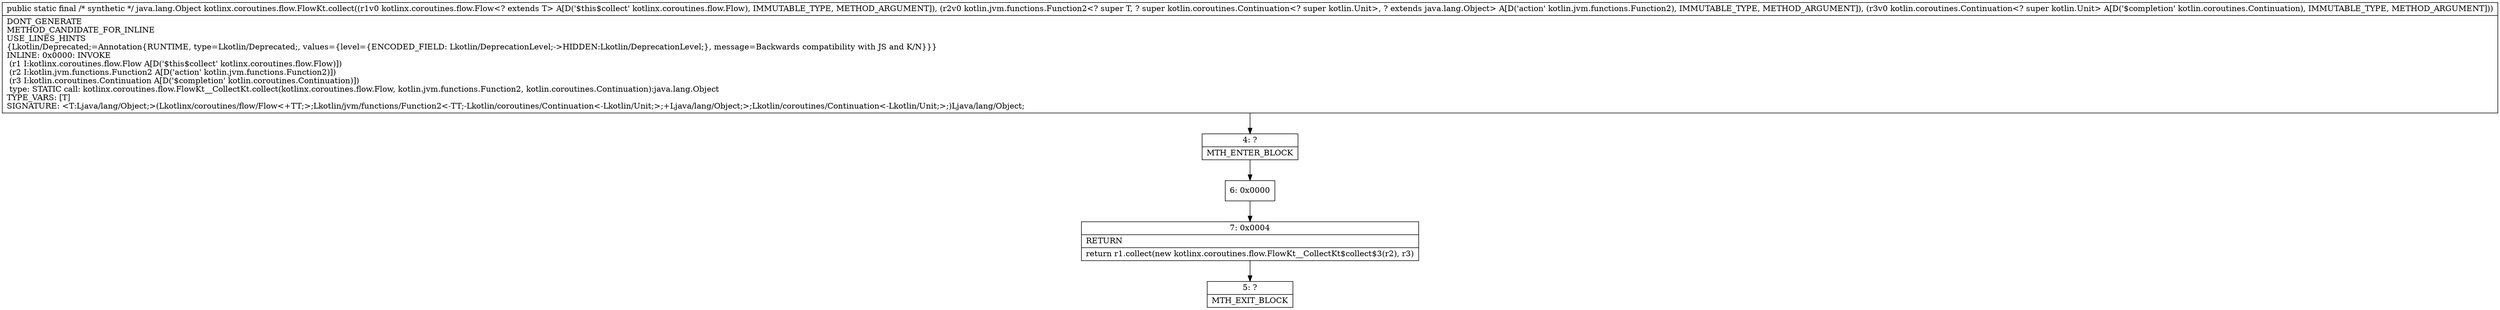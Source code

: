 digraph "CFG forkotlinx.coroutines.flow.FlowKt.collect(Lkotlinx\/coroutines\/flow\/Flow;Lkotlin\/jvm\/functions\/Function2;Lkotlin\/coroutines\/Continuation;)Ljava\/lang\/Object;" {
Node_4 [shape=record,label="{4\:\ ?|MTH_ENTER_BLOCK\l}"];
Node_6 [shape=record,label="{6\:\ 0x0000}"];
Node_7 [shape=record,label="{7\:\ 0x0004|RETURN\l|return r1.collect(new kotlinx.coroutines.flow.FlowKt__CollectKt$collect$3(r2), r3)\l}"];
Node_5 [shape=record,label="{5\:\ ?|MTH_EXIT_BLOCK\l}"];
MethodNode[shape=record,label="{public static final \/* synthetic *\/ java.lang.Object kotlinx.coroutines.flow.FlowKt.collect((r1v0 kotlinx.coroutines.flow.Flow\<? extends T\> A[D('$this$collect' kotlinx.coroutines.flow.Flow), IMMUTABLE_TYPE, METHOD_ARGUMENT]), (r2v0 kotlin.jvm.functions.Function2\<? super T, ? super kotlin.coroutines.Continuation\<? super kotlin.Unit\>, ? extends java.lang.Object\> A[D('action' kotlin.jvm.functions.Function2), IMMUTABLE_TYPE, METHOD_ARGUMENT]), (r3v0 kotlin.coroutines.Continuation\<? super kotlin.Unit\> A[D('$completion' kotlin.coroutines.Continuation), IMMUTABLE_TYPE, METHOD_ARGUMENT]))  | DONT_GENERATE\lMETHOD_CANDIDATE_FOR_INLINE\lUSE_LINES_HINTS\l\{Lkotlin\/Deprecated;=Annotation\{RUNTIME, type=Lkotlin\/Deprecated;, values=\{level=\{ENCODED_FIELD: Lkotlin\/DeprecationLevel;\-\>HIDDEN:Lkotlin\/DeprecationLevel;\}, message=Backwards compatibility with JS and K\/N\}\}\}\lINLINE: 0x0000: INVOKE  \l  (r1 I:kotlinx.coroutines.flow.Flow A[D('$this$collect' kotlinx.coroutines.flow.Flow)])\l  (r2 I:kotlin.jvm.functions.Function2 A[D('action' kotlin.jvm.functions.Function2)])\l  (r3 I:kotlin.coroutines.Continuation A[D('$completion' kotlin.coroutines.Continuation)])\l type: STATIC call: kotlinx.coroutines.flow.FlowKt__CollectKt.collect(kotlinx.coroutines.flow.Flow, kotlin.jvm.functions.Function2, kotlin.coroutines.Continuation):java.lang.Object\lTYPE_VARS: [T]\lSIGNATURE: \<T:Ljava\/lang\/Object;\>(Lkotlinx\/coroutines\/flow\/Flow\<+TT;\>;Lkotlin\/jvm\/functions\/Function2\<\-TT;\-Lkotlin\/coroutines\/Continuation\<\-Lkotlin\/Unit;\>;+Ljava\/lang\/Object;\>;Lkotlin\/coroutines\/Continuation\<\-Lkotlin\/Unit;\>;)Ljava\/lang\/Object;\l}"];
MethodNode -> Node_4;Node_4 -> Node_6;
Node_6 -> Node_7;
Node_7 -> Node_5;
}

